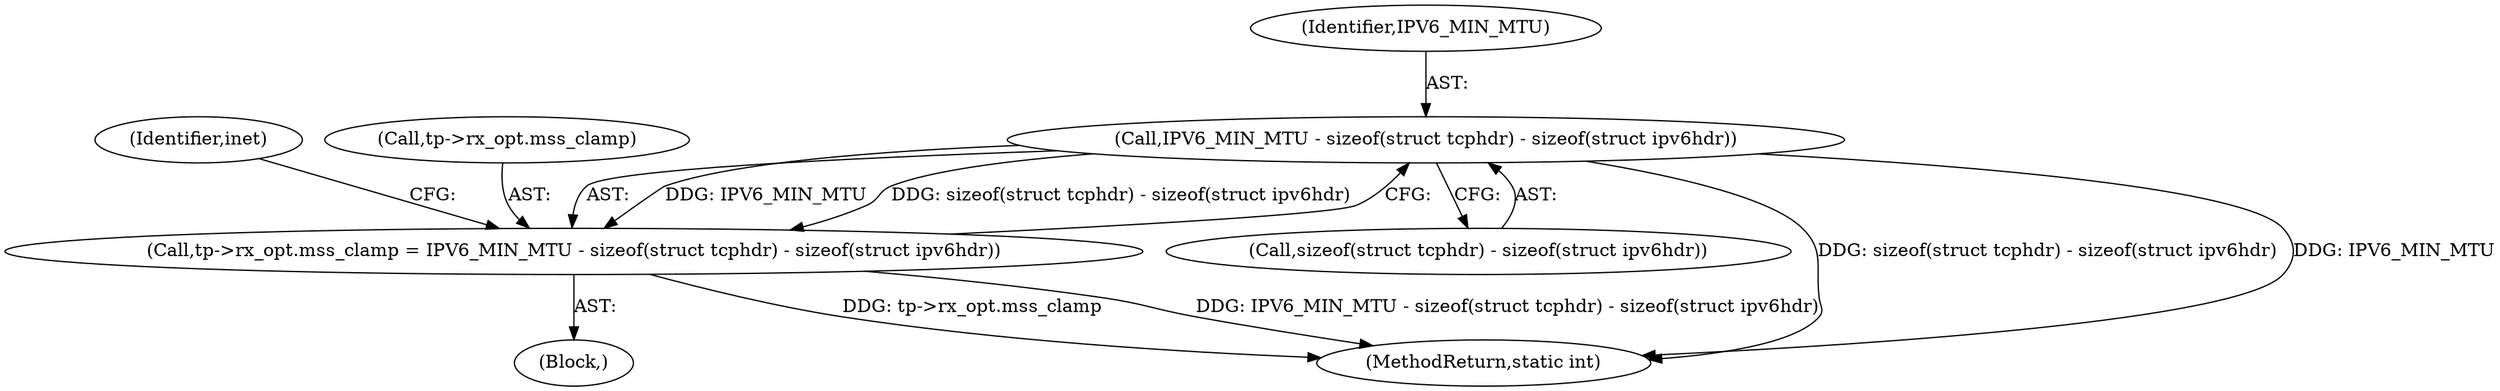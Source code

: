 digraph "0_linux_45f6fad84cc305103b28d73482b344d7f5b76f39_15@API" {
"1000628" [label="(Call,IPV6_MIN_MTU - sizeof(struct tcphdr) - sizeof(struct ipv6hdr))"];
"1000622" [label="(Call,tp->rx_opt.mss_clamp = IPV6_MIN_MTU - sizeof(struct tcphdr) - sizeof(struct ipv6hdr))"];
"1000622" [label="(Call,tp->rx_opt.mss_clamp = IPV6_MIN_MTU - sizeof(struct tcphdr) - sizeof(struct ipv6hdr))"];
"1000628" [label="(Call,IPV6_MIN_MTU - sizeof(struct tcphdr) - sizeof(struct ipv6hdr))"];
"1000109" [label="(Block,)"];
"1000637" [label="(Identifier,inet)"];
"1000623" [label="(Call,tp->rx_opt.mss_clamp)"];
"1000630" [label="(Call,sizeof(struct tcphdr) - sizeof(struct ipv6hdr))"];
"1000716" [label="(MethodReturn,static int)"];
"1000629" [label="(Identifier,IPV6_MIN_MTU)"];
"1000628" -> "1000622"  [label="AST: "];
"1000628" -> "1000630"  [label="CFG: "];
"1000629" -> "1000628"  [label="AST: "];
"1000630" -> "1000628"  [label="AST: "];
"1000622" -> "1000628"  [label="CFG: "];
"1000628" -> "1000716"  [label="DDG: sizeof(struct tcphdr) - sizeof(struct ipv6hdr)"];
"1000628" -> "1000716"  [label="DDG: IPV6_MIN_MTU"];
"1000628" -> "1000622"  [label="DDG: IPV6_MIN_MTU"];
"1000628" -> "1000622"  [label="DDG: sizeof(struct tcphdr) - sizeof(struct ipv6hdr)"];
"1000622" -> "1000109"  [label="AST: "];
"1000623" -> "1000622"  [label="AST: "];
"1000637" -> "1000622"  [label="CFG: "];
"1000622" -> "1000716"  [label="DDG: tp->rx_opt.mss_clamp"];
"1000622" -> "1000716"  [label="DDG: IPV6_MIN_MTU - sizeof(struct tcphdr) - sizeof(struct ipv6hdr)"];
}
